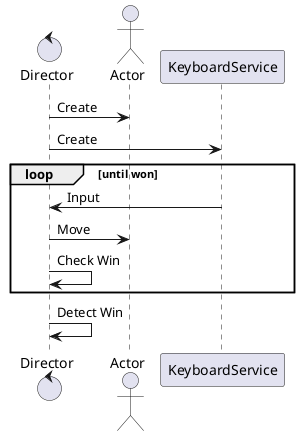 @startuml mydiagram
control Director
actor Actor
participant KeyboardService

Director->Actor : Create
Director->KeyboardService : Create

loop until won
    KeyboardService->Director : Input
    Director->Actor : Move
    Director->Director : Check Win
end


Director->Director : Detect Win
@enduml
